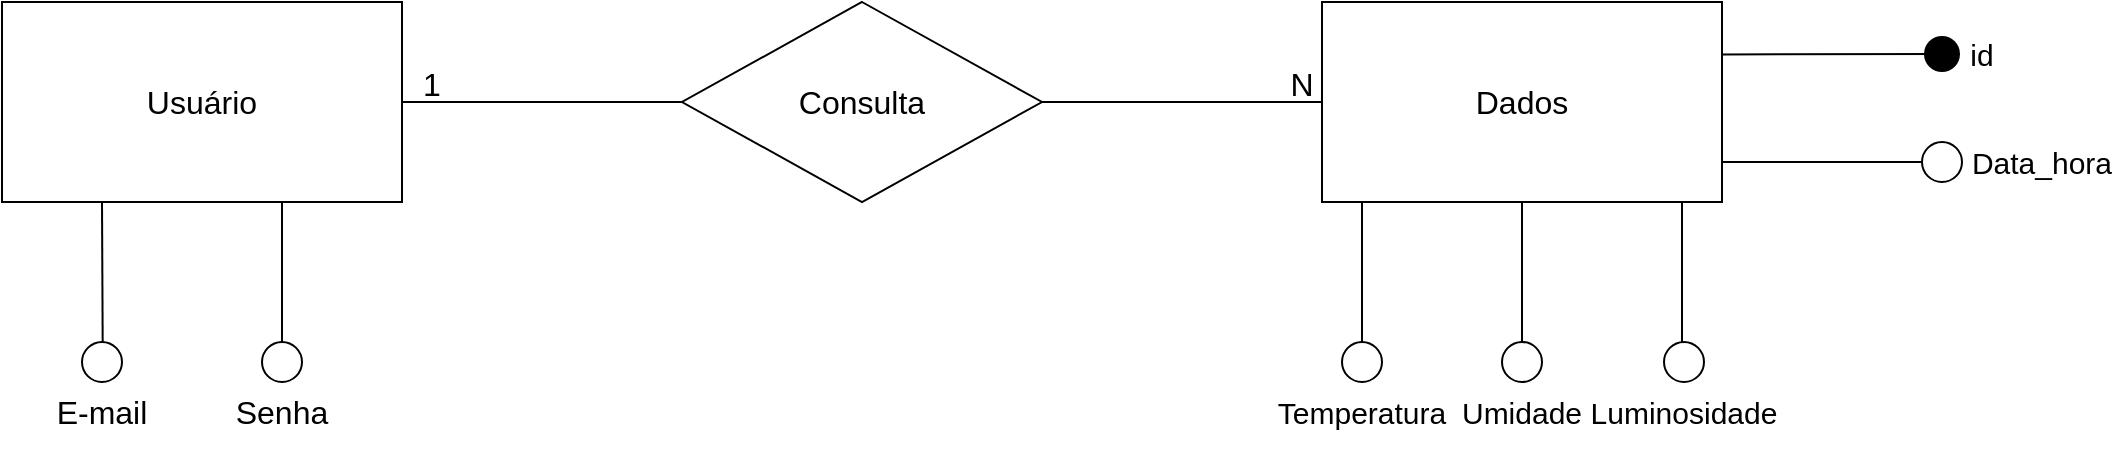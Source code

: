 <mxfile version="27.0.4">
  <diagram name="Página-1" id="ZKTRITUe0--W6lRKuFFx">
    <mxGraphModel dx="1665" dy="837" grid="1" gridSize="10" guides="1" tooltips="1" connect="1" arrows="1" fold="1" page="1" pageScale="1" pageWidth="827" pageHeight="1169" math="0" shadow="0">
      <root>
        <mxCell id="0" />
        <mxCell id="1" parent="0" />
        <mxCell id="-RB-z1-mnymnpjt6W76Z-1" value="" style="rounded=0;whiteSpace=wrap;html=1;" vertex="1" parent="1">
          <mxGeometry x="400" y="380" width="200" height="100" as="geometry" />
        </mxCell>
        <mxCell id="-RB-z1-mnymnpjt6W76Z-2" value="" style="rounded=0;whiteSpace=wrap;html=1;" vertex="1" parent="1">
          <mxGeometry x="1060" y="380" width="200" height="100" as="geometry" />
        </mxCell>
        <mxCell id="-RB-z1-mnymnpjt6W76Z-3" value="Usuário" style="text;strokeColor=none;fillColor=none;html=1;align=center;verticalAlign=middle;whiteSpace=wrap;rounded=0;fontSize=16;" vertex="1" parent="1">
          <mxGeometry x="455" y="397.5" width="90" height="65" as="geometry" />
        </mxCell>
        <mxCell id="-RB-z1-mnymnpjt6W76Z-5" value="" style="endArrow=none;html=1;rounded=0;fontSize=12;startSize=8;endSize=8;curved=1;exitX=1;exitY=0.5;exitDx=0;exitDy=0;entryX=0;entryY=0.5;entryDx=0;entryDy=0;" edge="1" parent="1" source="-RB-z1-mnymnpjt6W76Z-1" target="-RB-z1-mnymnpjt6W76Z-2">
          <mxGeometry width="50" height="50" relative="1" as="geometry">
            <mxPoint x="830" y="520" as="sourcePoint" />
            <mxPoint x="1080" y="510" as="targetPoint" />
          </mxGeometry>
        </mxCell>
        <mxCell id="-RB-z1-mnymnpjt6W76Z-6" value="" style="rhombus;whiteSpace=wrap;html=1;" vertex="1" parent="1">
          <mxGeometry x="740" y="380" width="180" height="100" as="geometry" />
        </mxCell>
        <mxCell id="-RB-z1-mnymnpjt6W76Z-7" value="Consulta" style="text;strokeColor=none;fillColor=none;html=1;align=center;verticalAlign=middle;whiteSpace=wrap;rounded=0;fontSize=16;" vertex="1" parent="1">
          <mxGeometry x="800" y="415" width="60" height="30" as="geometry" />
        </mxCell>
        <mxCell id="-RB-z1-mnymnpjt6W76Z-8" value="Dados" style="text;strokeColor=none;fillColor=none;html=1;align=center;verticalAlign=middle;whiteSpace=wrap;rounded=0;fontSize=16;" vertex="1" parent="1">
          <mxGeometry x="1130" y="415" width="60" height="30" as="geometry" />
        </mxCell>
        <mxCell id="-RB-z1-mnymnpjt6W76Z-9" value="1" style="text;strokeColor=none;fillColor=none;html=1;align=center;verticalAlign=middle;whiteSpace=wrap;rounded=0;fontSize=16;" vertex="1" parent="1">
          <mxGeometry x="590" y="410" width="50" height="22.5" as="geometry" />
        </mxCell>
        <mxCell id="-RB-z1-mnymnpjt6W76Z-12" value="N" style="text;strokeColor=none;fillColor=none;html=1;align=center;verticalAlign=middle;whiteSpace=wrap;rounded=0;fontSize=16;" vertex="1" parent="1">
          <mxGeometry x="1020" y="406.25" width="60" height="30" as="geometry" />
        </mxCell>
        <mxCell id="-RB-z1-mnymnpjt6W76Z-19" value="" style="endArrow=none;html=1;rounded=0;fontSize=12;startSize=8;endSize=8;curved=1;" edge="1" parent="1">
          <mxGeometry width="50" height="50" relative="1" as="geometry">
            <mxPoint x="450.34" y="550" as="sourcePoint" />
            <mxPoint x="450" y="480" as="targetPoint" />
            <Array as="points" />
          </mxGeometry>
        </mxCell>
        <mxCell id="-RB-z1-mnymnpjt6W76Z-20" value="" style="endArrow=none;html=1;rounded=0;fontSize=12;startSize=8;endSize=8;curved=1;" edge="1" parent="1">
          <mxGeometry width="50" height="50" relative="1" as="geometry">
            <mxPoint x="540" y="560" as="sourcePoint" />
            <mxPoint x="540" y="480" as="targetPoint" />
            <Array as="points">
              <mxPoint x="540" y="520" />
            </Array>
          </mxGeometry>
        </mxCell>
        <mxCell id="-RB-z1-mnymnpjt6W76Z-31" value="" style="ellipse;whiteSpace=wrap;html=1;aspect=fixed;" vertex="1" parent="1">
          <mxGeometry x="440" y="550" width="20" height="20" as="geometry" />
        </mxCell>
        <mxCell id="-RB-z1-mnymnpjt6W76Z-33" value="" style="ellipse;whiteSpace=wrap;html=1;aspect=fixed;" vertex="1" parent="1">
          <mxGeometry x="530" y="550" width="20" height="20" as="geometry" />
        </mxCell>
        <mxCell id="-RB-z1-mnymnpjt6W76Z-34" value="E-mail" style="text;strokeColor=none;fillColor=none;html=1;align=center;verticalAlign=middle;whiteSpace=wrap;rounded=0;fontSize=16;" vertex="1" parent="1">
          <mxGeometry x="420" y="570" width="60" height="30" as="geometry" />
        </mxCell>
        <mxCell id="-RB-z1-mnymnpjt6W76Z-35" value="Senha" style="text;strokeColor=none;fillColor=none;html=1;align=center;verticalAlign=middle;whiteSpace=wrap;rounded=0;fontSize=16;" vertex="1" parent="1">
          <mxGeometry x="510" y="570" width="60" height="30" as="geometry" />
        </mxCell>
        <mxCell id="-RB-z1-mnymnpjt6W76Z-36" value="" style="endArrow=none;html=1;rounded=0;fontSize=12;startSize=8;endSize=8;curved=1;" edge="1" parent="1">
          <mxGeometry width="50" height="50" relative="1" as="geometry">
            <mxPoint x="1160" y="560" as="sourcePoint" />
            <mxPoint x="1160" y="480" as="targetPoint" />
            <Array as="points">
              <mxPoint x="1160" y="520" />
            </Array>
          </mxGeometry>
        </mxCell>
        <mxCell id="-RB-z1-mnymnpjt6W76Z-37" value="" style="ellipse;whiteSpace=wrap;html=1;aspect=fixed;" vertex="1" parent="1">
          <mxGeometry x="1150" y="550" width="20" height="20" as="geometry" />
        </mxCell>
        <mxCell id="-RB-z1-mnymnpjt6W76Z-38" value="Luminosidade" style="text;strokeColor=none;fillColor=none;html=1;align=center;verticalAlign=middle;whiteSpace=wrap;rounded=0;fontSize=15;" vertex="1" parent="1">
          <mxGeometry x="1211" y="570" width="60" height="30" as="geometry" />
        </mxCell>
        <mxCell id="-RB-z1-mnymnpjt6W76Z-39" value="" style="endArrow=none;html=1;rounded=0;fontSize=12;startSize=8;endSize=8;curved=1;" edge="1" parent="1">
          <mxGeometry width="50" height="50" relative="1" as="geometry">
            <mxPoint x="1080" y="560" as="sourcePoint" />
            <mxPoint x="1080" y="480" as="targetPoint" />
            <Array as="points">
              <mxPoint x="1080" y="520" />
            </Array>
          </mxGeometry>
        </mxCell>
        <mxCell id="-RB-z1-mnymnpjt6W76Z-40" value="" style="ellipse;whiteSpace=wrap;html=1;aspect=fixed;" vertex="1" parent="1">
          <mxGeometry x="1070" y="550" width="20" height="20" as="geometry" />
        </mxCell>
        <mxCell id="-RB-z1-mnymnpjt6W76Z-41" value="Temperatura" style="text;strokeColor=none;fillColor=none;html=1;align=center;verticalAlign=middle;whiteSpace=wrap;rounded=0;fontSize=15;" vertex="1" parent="1">
          <mxGeometry x="1050" y="560" width="60" height="50" as="geometry" />
        </mxCell>
        <mxCell id="-RB-z1-mnymnpjt6W76Z-46" value="" style="endArrow=none;html=1;rounded=0;fontSize=12;startSize=8;endSize=8;curved=1;" edge="1" parent="1">
          <mxGeometry width="50" height="50" relative="1" as="geometry">
            <mxPoint x="1240" y="560" as="sourcePoint" />
            <mxPoint x="1240" y="480" as="targetPoint" />
            <Array as="points">
              <mxPoint x="1240" y="520" />
            </Array>
          </mxGeometry>
        </mxCell>
        <mxCell id="-RB-z1-mnymnpjt6W76Z-47" value="" style="ellipse;whiteSpace=wrap;html=1;aspect=fixed;" vertex="1" parent="1">
          <mxGeometry x="1231" y="550" width="20" height="20" as="geometry" />
        </mxCell>
        <mxCell id="-RB-z1-mnymnpjt6W76Z-48" value="Umidade" style="text;strokeColor=none;fillColor=none;html=1;align=center;verticalAlign=middle;whiteSpace=wrap;rounded=0;fontSize=15;" vertex="1" parent="1">
          <mxGeometry x="1130" y="570" width="60" height="30" as="geometry" />
        </mxCell>
        <mxCell id="-RB-z1-mnymnpjt6W76Z-55" value="" style="endArrow=none;html=1;rounded=0;fontSize=12;startSize=8;endSize=8;curved=1;" edge="1" parent="1" target="-RB-z1-mnymnpjt6W76Z-56">
          <mxGeometry width="50" height="50" relative="1" as="geometry">
            <mxPoint x="1260" y="406.25" as="sourcePoint" />
            <mxPoint x="1370" y="406" as="targetPoint" />
          </mxGeometry>
        </mxCell>
        <mxCell id="-RB-z1-mnymnpjt6W76Z-56" value="" style="shape=waypoint;sketch=0;fillStyle=solid;size=18;pointerEvents=1;points=[];fillColor=none;resizable=0;rotatable=0;perimeter=centerPerimeter;snapToPoint=1;" vertex="1" parent="1">
          <mxGeometry x="1360" y="396" width="20" height="20" as="geometry" />
        </mxCell>
        <mxCell id="-RB-z1-mnymnpjt6W76Z-57" value="id" style="text;strokeColor=none;fillColor=none;html=1;align=center;verticalAlign=middle;whiteSpace=wrap;rounded=0;fontSize=15;" vertex="1" parent="1">
          <mxGeometry x="1360" y="391" width="60" height="30" as="geometry" />
        </mxCell>
        <mxCell id="-RB-z1-mnymnpjt6W76Z-59" value="" style="endArrow=none;html=1;rounded=0;fontSize=12;startSize=8;endSize=8;curved=1;" edge="1" parent="1">
          <mxGeometry width="50" height="50" relative="1" as="geometry">
            <mxPoint x="1260" y="460" as="sourcePoint" />
            <mxPoint x="1370" y="460" as="targetPoint" />
          </mxGeometry>
        </mxCell>
        <mxCell id="-RB-z1-mnymnpjt6W76Z-60" value="" style="ellipse;whiteSpace=wrap;html=1;aspect=fixed;" vertex="1" parent="1">
          <mxGeometry x="1360" y="450" width="20" height="20" as="geometry" />
        </mxCell>
        <mxCell id="-RB-z1-mnymnpjt6W76Z-61" value="Data_hora" style="text;strokeColor=none;fillColor=none;html=1;align=center;verticalAlign=middle;whiteSpace=wrap;rounded=0;fontSize=15;" vertex="1" parent="1">
          <mxGeometry x="1390" y="445" width="60" height="30" as="geometry" />
        </mxCell>
      </root>
    </mxGraphModel>
  </diagram>
</mxfile>
